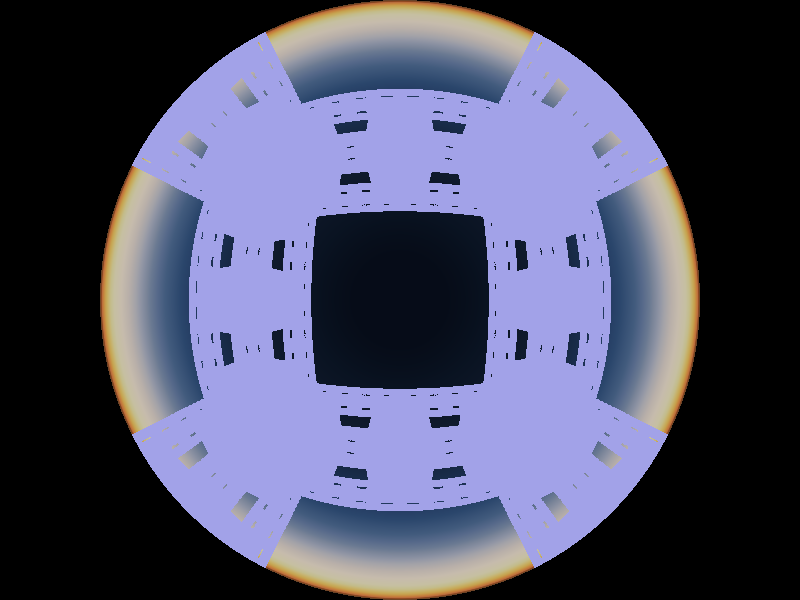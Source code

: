 #include "rand.inc"
#include "colors.inc"
#include "metals.inc"
#include "rad_def.inc"
#include "functions.inc"

background { 
   color rgb <0,0,0> 
}

global_settings {
   ambient_light rgb <1,1,1>
   assumed_gamma 2
   max_trace_level 8
}

#declare VP = <0,0,0>;
#declare VD = <0,0,1>;
#declare VU = <1,0,0>;
camera {
   fisheye
   location VP
   up y
   right -image_width*x/image_height
   angle 180
   sky VU
   look_at VP + VD
}

#declare thetexture = texture {
   pigment {
      rgb 1.2*<0.5,0.5,0.75>
   }
   finish {
      ambient 0.1
      brilliance 2
      diffuse 0.7
      specular 0.2
      roughness 0.1
      reflection 0.3
   }
}

// Lights
light_source {
  <10,0,1>
  color <1,1,1>
}
light_source {
  <0,10,1>
  color <1,1,1>
}
light_source {
  <0,0,10>
  color <1,1,1>
}
light_source {
  <0,0,0>
  color <0.8,1,0.8>
}

#declare stage1 = object {
	superellipsoid { <0.15,0.15> scale 0.5 }
}

#declare stage2 = union {
   object { stage1 translate <-1.5,-1.5,-1.5> }
   object { stage1 translate <-1.5,-0.5,-1.5> }
   object { stage1 translate <-1.5, 0.5,-1.5> }
   object { stage1 translate <-1.5, 1.5,-1.5> }
   object { stage1 translate < 1.5,-1.5,-1.5> }
   object { stage1 translate < 1.5,-0.5,-1.5> }
   object { stage1 translate < 1.5, 0.5,-1.5> }
   object { stage1 translate < 1.5, 1.5,-1.5> }
   object { stage1 translate <-0.5, 1.5,-1.5> }
   object { stage1 translate < 0.5, 1.5,-1.5> }
   object { stage1 translate <-0.5,-1.5,-1.5> }
   object { stage1 translate < 0.5,-1.5,-1.5> }

   object { stage1 translate <-1.5,-1.5,1.5> }
   object { stage1 translate <-1.5,-0.5,1.5> }
   object { stage1 translate <-1.5, 0.5,1.5> }
   object { stage1 translate <-1.5, 1.5,1.5> }
   object { stage1 translate < 1.5,-1.5,1.5> }
   object { stage1 translate < 1.5,-0.5,1.5> }
   object { stage1 translate < 1.5, 0.5,1.5> }
   object { stage1 translate < 1.5, 1.5,1.5> }
   object { stage1 translate <-0.5, 1.5,1.5> }
   object { stage1 translate < 0.5, 1.5,1.5> }
   object { stage1 translate <-0.5,-1.5,1.5> }
   object { stage1 translate < 0.5,-1.5,1.5> }

   object { stage1 translate <-1.5,-1.5,-0.5> }
   object { stage1 translate <-1.5,-1.5, 0.5> }
   object { stage1 translate < 1.5, 1.5,-0.5> }
   object { stage1 translate < 1.5, 1.5, 0.5> }
   object { stage1 translate <-1.5, 1.5,-0.5> }
   object { stage1 translate <-1.5, 1.5, 0.5> }
   object { stage1 translate < 1.5,-1.5,-0.5> }
   object { stage1 translate < 1.5,-1.5, 0.5> }

   scale 1/4
}

#declare stage3 = union {
   object { stage2 translate <-1.5,-1.5,-1.5> }
   object { stage2 translate <-1.5,-0.5,-1.5> }
   object { stage2 translate <-1.5, 0.5,-1.5> }
   object { stage2 translate <-1.5, 1.5,-1.5> }
   object { stage2 translate < 1.5,-1.5,-1.5> }
   object { stage2 translate < 1.5,-0.5,-1.5> }
   object { stage2 translate < 1.5, 0.5,-1.5> }
   object { stage2 translate < 1.5, 1.5,-1.5> }
   object { stage2 translate <-0.5, 1.5,-1.5> }
   object { stage2 translate < 0.5, 1.5,-1.5> }
   object { stage2 translate <-0.5,-1.5,-1.5> }
   object { stage2 translate < 0.5,-1.5,-1.5> }

   object { stage2 translate <-1.5,-1.5,1.5> }
   object { stage2 translate <-1.5,-0.5,1.5> }
   object { stage2 translate <-1.5, 0.5,1.5> }
   object { stage2 translate <-1.5, 1.5,1.5> }
   object { stage2 translate < 1.5,-1.5,1.5> }
   object { stage2 translate < 1.5,-0.5,1.5> }
   object { stage2 translate < 1.5, 0.5,1.5> }
   object { stage2 translate < 1.5, 1.5,1.5> }
   object { stage2 translate <-0.5, 1.5,1.5> }
   object { stage2 translate < 0.5, 1.5,1.5> }
   object { stage2 translate <-0.5,-1.5,1.5> }
   object { stage2 translate < 0.5,-1.5,1.5> }

   object { stage2 translate <-1.5,-1.5,-0.5> }
   object { stage2 translate <-1.5,-1.5, 0.5> }
   object { stage2 translate < 1.5, 1.5,-0.5> }
   object { stage2 translate < 1.5, 1.5, 0.5> }
   object { stage2 translate <-1.5, 1.5,-0.5> }
   object { stage2 translate <-1.5, 1.5, 0.5> }
   object { stage2 translate < 1.5,-1.5,-0.5> }
   object { stage2 translate < 1.5,-1.5, 0.5> }

   scale 1/4
}

#declare stage4 = union {
   object { stage3 translate <-1.5,-1.5,-1.5> }
   object { stage3 translate <-1.5,-0.5,-1.5> }
   object { stage3 translate <-1.5, 0.5,-1.5> }
   object { stage3 translate <-1.5, 1.5,-1.5> }
   object { stage3 translate < 1.5,-1.5,-1.5> }
   object { stage3 translate < 1.5,-0.5,-1.5> }
   object { stage3 translate < 1.5, 0.5,-1.5> }
   object { stage3 translate < 1.5, 1.5,-1.5> }
   object { stage3 translate <-0.5, 1.5,-1.5> }
   object { stage3 translate < 0.5, 1.5,-1.5> }
   object { stage3 translate <-0.5,-1.5,-1.5> }
   object { stage3 translate < 0.5,-1.5,-1.5> }

   object { stage3 translate <-1.5,-1.5,1.5> }
   object { stage3 translate <-1.5,-0.5,1.5> }
   object { stage3 translate <-1.5, 0.5,1.5> }
   object { stage3 translate <-1.5, 1.5,1.5> }
   object { stage3 translate < 1.5,-1.5,1.5> }
   object { stage3 translate < 1.5,-0.5,1.5> }
   object { stage3 translate < 1.5, 0.5,1.5> }
   object { stage3 translate < 1.5, 1.5,1.5> }
   object { stage3 translate <-0.5, 1.5,1.5> }
   object { stage3 translate < 0.5, 1.5,1.5> }
   object { stage3 translate <-0.5,-1.5,1.5> }
   object { stage3 translate < 0.5,-1.5,1.5> }

   object { stage3 translate <-1.5,-1.5,-0.5> }
   object { stage3 translate <-1.5,-1.5, 0.5> }
   object { stage3 translate < 1.5, 1.5,-0.5> }
   object { stage3 translate < 1.5, 1.5, 0.5> }
   object { stage3 translate <-1.5, 1.5,-0.5> }
   object { stage3 translate <-1.5, 1.5, 0.5> }
   object { stage3 translate < 1.5,-1.5,-0.5> }
   object { stage3 translate < 1.5,-1.5, 0.5> }

   scale 1/4
}

/*
#declare stage5 = union {
   object { stage4 translate <-1.5,-1.5,-1.5> }
   object { stage4 translate <-1.5,-0.5,-1.5> }
   object { stage4 translate <-1.5, 0.5,-1.5> }
   object { stage4 translate <-1.5, 1.5,-1.5> }
   object { stage4 translate < 1.5,-1.5,-1.5> }
   object { stage4 translate < 1.5,-0.5,-1.5> }
   object { stage4 translate < 1.5, 0.5,-1.5> }
   object { stage4 translate < 1.5, 1.5,-1.5> }
   object { stage4 translate <-0.5, 1.5,-1.5> }
   object { stage4 translate < 0.5, 1.5,-1.5> }
   object { stage4 translate <-0.5,-1.5,-1.5> }
   object { stage4 translate < 0.5,-1.5,-1.5> }

   object { stage4 translate <-1.5,-1.5,1.5> }
   object { stage4 translate <-1.5,-0.5,1.5> }
   object { stage4 translate <-1.5, 0.5,1.5> }
   object { stage4 translate <-1.5, 1.5,1.5> }
   object { stage4 translate < 1.5,-1.5,1.5> }
   object { stage4 translate < 1.5,-0.5,1.5> }
   object { stage4 translate < 1.5, 0.5,1.5> }
   object { stage4 translate < 1.5, 1.5,1.5> }
   object { stage4 translate <-0.5, 1.5,1.5> }
   object { stage4 translate < 0.5, 1.5,1.5> }
   object { stage4 translate <-0.5,-1.5,1.5> }
   object { stage4 translate < 0.5,-1.5,1.5> }

   object { stage4 translate <-1.5,-1.5,-0.5> }
   object { stage4 translate <-1.5,-1.5, 0.5> }
   object { stage4 translate < 1.5, 1.5,-0.5> }
   object { stage4 translate < 1.5, 1.5, 0.5> }
   object { stage4 translate <-1.5, 1.5,-0.5> }
   object { stage4 translate <-1.5, 1.5, 0.5> }
   object { stage4 translate < 1.5,-1.5,-0.5> }
   object { stage4 translate < 1.5,-1.5, 0.5> }

   scale 1/4
}

#declare stage6 = union {
   object { stage5 translate <-1.5,-1.5,-1.5> }
   object { stage5 translate <-1.5,-0.5,-1.5> }
   object { stage5 translate <-1.5, 0.5,-1.5> }
   object { stage5 translate <-1.5, 1.5,-1.5> }
   object { stage5 translate < 1.5,-1.5,-1.5> }
   object { stage5 translate < 1.5,-0.5,-1.5> }
   object { stage5 translate < 1.5, 0.5,-1.5> }
   object { stage5 translate < 1.5, 1.5,-1.5> }
   object { stage5 translate <-0.5, 1.5,-1.5> }
   object { stage5 translate < 0.5, 1.5,-1.5> }
   object { stage5 translate <-0.5,-1.5,-1.5> }
   object { stage5 translate < 0.5,-1.5,-1.5> }

   object { stage5 translate <-1.5,-1.5,1.5> }
   object { stage5 translate <-1.5,-0.5,1.5> }
   object { stage5 translate <-1.5, 0.5,1.5> }
   object { stage5 translate <-1.5, 1.5,1.5> }
   object { stage5 translate < 1.5,-1.5,1.5> }
   object { stage5 translate < 1.5,-0.5,1.5> }
   object { stage5 translate < 1.5, 0.5,1.5> }
   object { stage5 translate < 1.5, 1.5,1.5> }
   object { stage5 translate <-0.5, 1.5,1.5> }
   object { stage5 translate < 0.5, 1.5,1.5> }
   object { stage5 translate <-0.5,-1.5,1.5> }
   object { stage5 translate < 0.5,-1.5,1.5> }

   object { stage5 translate <-1.5,-1.5,-0.5> }
   object { stage5 translate <-1.5,-1.5, 0.5> }
   object { stage5 translate < 1.5, 1.5,-0.5> }
   object { stage5 translate < 1.5, 1.5, 0.5> }
   object { stage5 translate <-1.5, 1.5,-0.5> }
   object { stage5 translate <-1.5, 1.5, 0.5> }
   object { stage5 translate < 1.5,-1.5,-0.5> }
   object { stage5 translate < 1.5,-1.5, 0.5> }

   scale 1/4
}
*/

union {
   stage4
	//rotate <30,0,0>
	//rotate <0,45,0>
	//translate <0,0,0.8>
   texture { thetexture }
}

fog {
   distance 200
   color rgb 0.8*<0.9,0.3,0.1>
   turbulence 0.6
   turb_depth 0.5
   fog_type 2
   fog_offset 20
   fog_alt 4
   rotate <90,0,0>
}

#local SCALESKY = 0.75;

sky_sphere { 
   pigment { 
      function { max(min(y,1),0) }
      color_map {
                        [  0/269 color rgb <120/255, 79/255, 51/255>*SCALESKY]
                        [  1/269 color rgb <141/255, 83/255, 46/255>*SCALESKY]
                        [  2/269 color rgb <177/255, 86/255, 41/255>*SCALESKY]
                        [  3/269 color rgb <235/255,128/255, 72/255>*SCALESKY]
                        [  5/269 color rgb <255/255,159/255, 72/255>*SCALESKY]
                        [  8/269 color rgb <255/255,203/255, 94/255>*SCALESKY]
                        [ 10/269 color rgb <255/255,218/255,112/255>*SCALESKY]
                        [ 13/269 color rgb <255/255,233/255,148/255>*SCALESKY]
                        [ 15/269 color rgb <251/255,241/255,172/255>*SCALESKY]
                        [ 20/269 color rgb <255/255,246/255,203/255>*SCALESKY]
                        [ 30/269 color rgb <255/255,240/255,219/255>*SCALESKY]
                        [ 40/269 color rgb <236/255,223/255,214/255>*SCALESKY]
                        [ 50/269 color rgb <205/255,204/255,212/255>*SCALESKY]
                        [ 55/269 color rgb <185/255,190/255,209/255>*SCALESKY]
                        [ 60/269 color rgb <166/255,176/255,201/255>*SCALESKY]
                        [ 65/269 color rgb <149/255,163/255,190/255>*SCALESKY]
                        [ 70/269 color rgb <129/255,149/255,182/255>*SCALESKY]
                        [ 80/269 color rgb <103/255,127/255,171/255>*SCALESKY]
                        [ 90/269 color rgb < 79/255,110/255,154/255>*SCALESKY]
                        [100/269 color rgb < 66/255, 97/255,143/255>*SCALESKY]
                        [110/269 color rgb < 52/255, 84/255,131/255>*SCALESKY]
                        [120/269 color rgb < 47/255, 75/255,122/255>*SCALESKY]
                        [140/269 color rgb < 37/255, 60/255,102/255>*SCALESKY]
                        [160/269 color rgb < 32/255, 51/255, 84/255>*SCALESKY]
                        [180/269 color rgb < 27/255, 42/255, 71/255>*SCALESKY]
                        [200/269 color rgb < 25/255, 36/255, 58/255>*SCALESKY]
                        [220/269 color rgb < 22/255, 31/255, 48/255>*SCALESKY]
                        [240/269 color rgb < 18/255, 27/255, 42/255>*SCALESKY]
                        [260/269 color rgb < 15/255, 21/255, 33/255>*SCALESKY]
                        [269/269 color rgb < 15/255, 21/255, 33/255>*SCALESKY]
        }
   }
   rotate <90,0,0>
}


